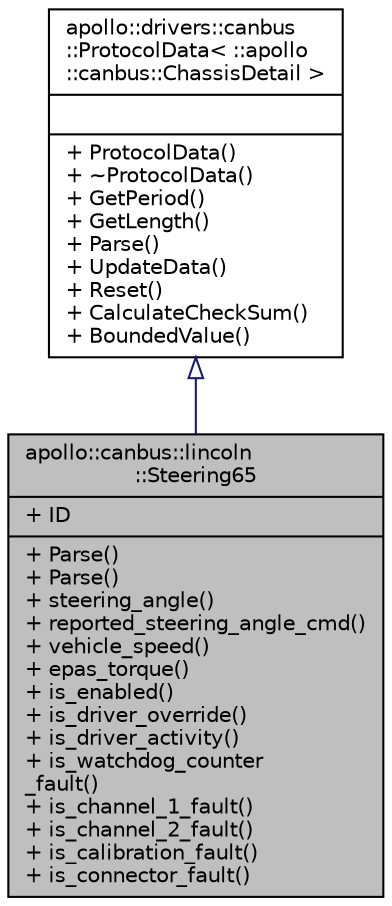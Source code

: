 digraph "apollo::canbus::lincoln::Steering65"
{
  edge [fontname="Helvetica",fontsize="10",labelfontname="Helvetica",labelfontsize="10"];
  node [fontname="Helvetica",fontsize="10",shape=record];
  Node1 [label="{apollo::canbus::lincoln\l::Steering65\n|+ ID\l|+ Parse()\l+ Parse()\l+ steering_angle()\l+ reported_steering_angle_cmd()\l+ vehicle_speed()\l+ epas_torque()\l+ is_enabled()\l+ is_driver_override()\l+ is_driver_activity()\l+ is_watchdog_counter\l_fault()\l+ is_channel_1_fault()\l+ is_channel_2_fault()\l+ is_calibration_fault()\l+ is_connector_fault()\l}",height=0.2,width=0.4,color="black", fillcolor="grey75", style="filled" fontcolor="black"];
  Node2 -> Node1 [dir="back",color="midnightblue",fontsize="10",style="solid",arrowtail="onormal",fontname="Helvetica"];
  Node2 [label="{apollo::drivers::canbus\l::ProtocolData\< ::apollo\l::canbus::ChassisDetail \>\n||+ ProtocolData()\l+ ~ProtocolData()\l+ GetPeriod()\l+ GetLength()\l+ Parse()\l+ UpdateData()\l+ Reset()\l+ CalculateCheckSum()\l+ BoundedValue()\l}",height=0.2,width=0.4,color="black", fillcolor="white", style="filled",URL="$classapollo_1_1drivers_1_1canbus_1_1ProtocolData.html"];
}
